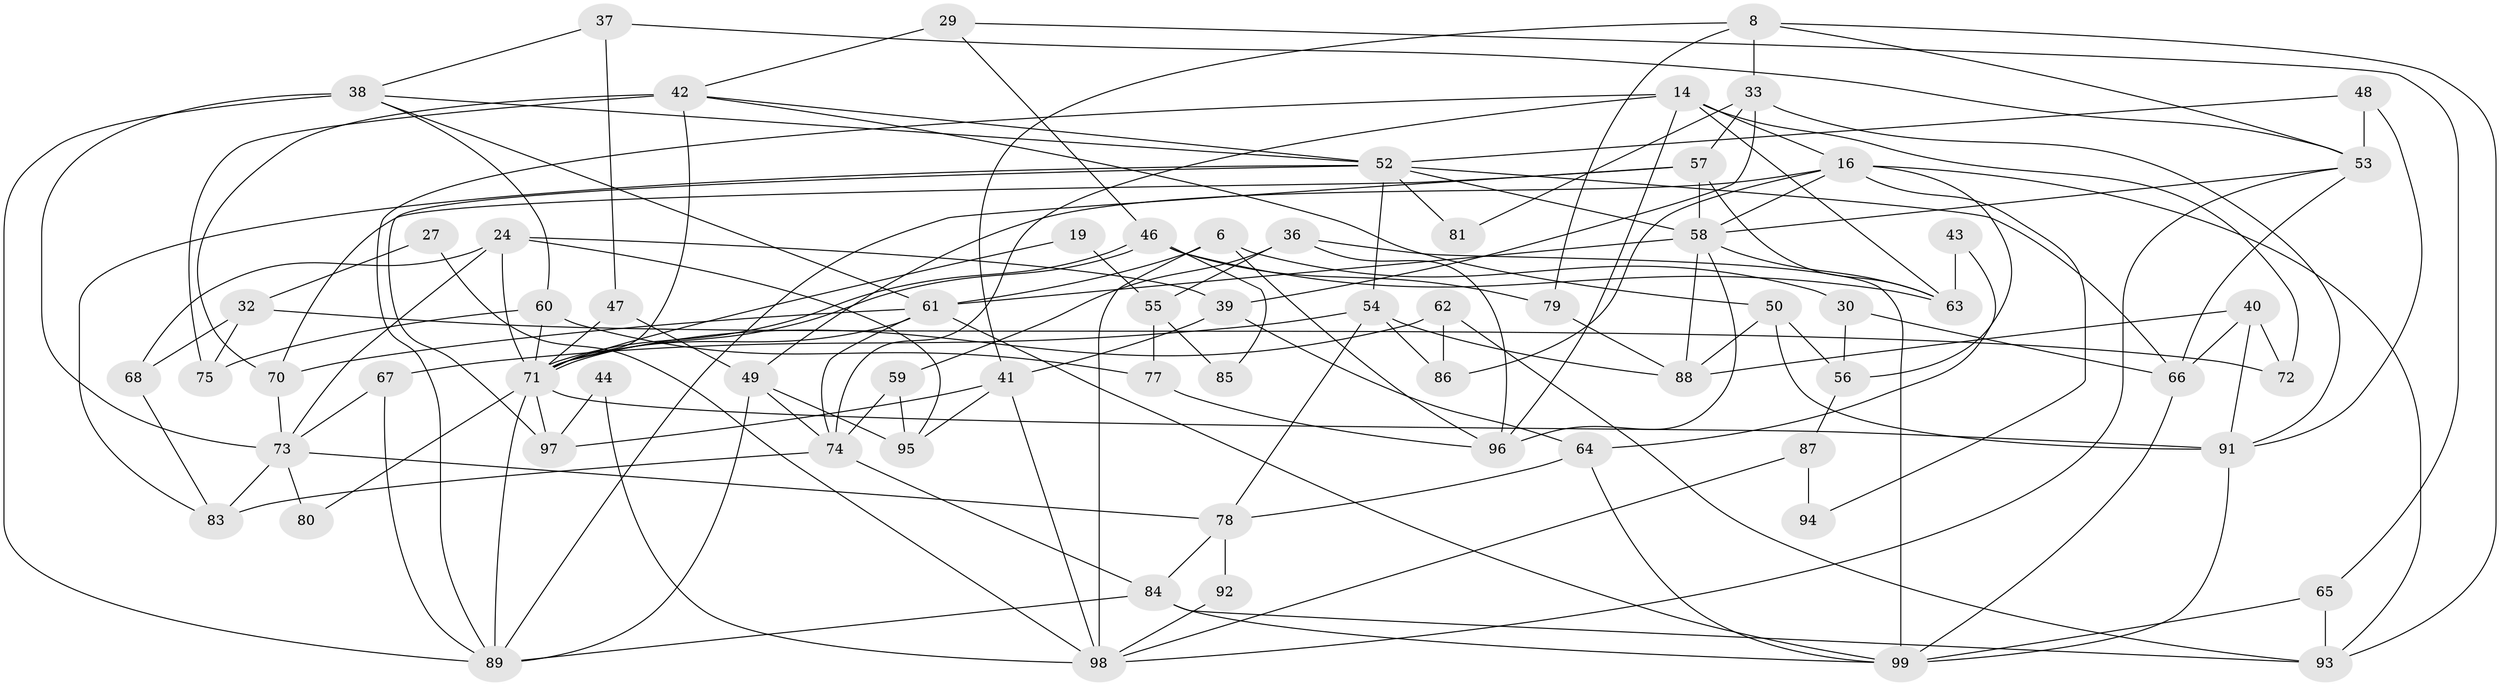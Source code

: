 // original degree distribution, {7: 0.030303030303030304, 4: 0.2222222222222222, 3: 0.23232323232323232, 2: 0.16161616161616163, 5: 0.2727272727272727, 6: 0.0707070707070707, 9: 0.010101010101010102}
// Generated by graph-tools (version 1.1) at 2025/53/03/04/25 21:53:17]
// undirected, 69 vertices, 153 edges
graph export_dot {
graph [start="1"]
  node [color=gray90,style=filled];
  6;
  8;
  14 [super="+13"];
  16 [super="+1"];
  19;
  24;
  27 [super="+4"];
  29;
  30;
  32;
  33 [super="+3"];
  36;
  37 [super="+28"];
  38 [super="+12"];
  39;
  40;
  41;
  42 [super="+31"];
  43;
  44;
  46;
  47;
  48;
  49;
  50;
  52 [super="+51+22"];
  53;
  54;
  55;
  56;
  57;
  58 [super="+25+34"];
  59;
  60;
  61 [super="+20"];
  62 [super="+5"];
  63 [super="+18"];
  64;
  65;
  66;
  67;
  68;
  70;
  71 [super="+9+15"];
  72 [super="+26"];
  73 [super="+11"];
  74 [super="+7"];
  75;
  77;
  78 [super="+23"];
  79 [super="+45"];
  80;
  81;
  83;
  84;
  85;
  86;
  87;
  88 [super="+82"];
  89 [super="+76"];
  91 [super="+10"];
  92;
  93;
  94;
  95 [super="+90"];
  96;
  97;
  98 [super="+69+35"];
  99 [super="+21"];
  6 -- 96;
  6 -- 30;
  6 -- 98 [weight=2];
  6 -- 61;
  8 -- 93;
  8 -- 79;
  8 -- 33;
  8 -- 41;
  8 -- 53;
  14 -- 74;
  14 -- 63;
  14 -- 72;
  14 -- 16 [weight=2];
  14 -- 96;
  14 -- 89;
  16 -- 56;
  16 -- 93;
  16 -- 49;
  16 -- 86;
  16 -- 94;
  16 -- 58;
  19 -- 71;
  19 -- 55;
  24 -- 71;
  24 -- 39;
  24 -- 68;
  24 -- 95;
  24 -- 73;
  27 -- 98 [weight=2];
  27 -- 32 [weight=2];
  29 -- 46;
  29 -- 65;
  29 -- 42;
  30 -- 56;
  30 -- 66;
  32 -- 75;
  32 -- 68;
  32 -- 72;
  33 -- 57;
  33 -- 81;
  33 -- 39;
  33 -- 91;
  36 -- 96;
  36 -- 55;
  36 -- 59;
  36 -- 99;
  37 -- 53;
  37 -- 38;
  37 -- 47;
  38 -- 73;
  38 -- 61;
  38 -- 52;
  38 -- 60;
  38 -- 89;
  39 -- 41;
  39 -- 64;
  40 -- 66;
  40 -- 72 [weight=2];
  40 -- 88;
  40 -- 91;
  41 -- 97;
  41 -- 95;
  41 -- 98;
  42 -- 70 [weight=2];
  42 -- 50;
  42 -- 71;
  42 -- 75;
  42 -- 52;
  43 -- 64;
  43 -- 63;
  44 -- 97;
  44 -- 98;
  46 -- 63;
  46 -- 71;
  46 -- 71;
  46 -- 79;
  46 -- 85;
  47 -- 49;
  47 -- 71;
  48 -- 53;
  48 -- 52;
  48 -- 91;
  49 -- 95;
  49 -- 74;
  49 -- 89;
  50 -- 56;
  50 -- 88 [weight=2];
  50 -- 91;
  52 -- 66;
  52 -- 83;
  52 -- 81;
  52 -- 97;
  52 -- 54;
  52 -- 58;
  53 -- 66;
  53 -- 58;
  53 -- 98;
  54 -- 67;
  54 -- 78;
  54 -- 86;
  54 -- 88;
  55 -- 77;
  55 -- 85;
  56 -- 87;
  57 -- 70;
  57 -- 63;
  57 -- 89;
  57 -- 58;
  58 -- 88;
  58 -- 61;
  58 -- 63;
  58 -- 96;
  59 -- 74 [weight=2];
  59 -- 95 [weight=2];
  60 -- 75;
  60 -- 77;
  60 -- 71;
  61 -- 74;
  61 -- 70;
  61 -- 71 [weight=2];
  61 -- 99;
  62 -- 93;
  62 -- 86;
  62 -- 71;
  64 -- 99;
  64 -- 78;
  65 -- 93;
  65 -- 99;
  66 -- 99;
  67 -- 73;
  67 -- 89;
  68 -- 83;
  70 -- 73 [weight=2];
  71 -- 80;
  71 -- 97;
  71 -- 89 [weight=2];
  71 -- 91;
  73 -- 83;
  73 -- 80;
  73 -- 78;
  74 -- 84;
  74 -- 83;
  77 -- 96;
  78 -- 84;
  78 -- 92;
  79 -- 88 [weight=2];
  84 -- 93;
  84 -- 99;
  84 -- 89;
  87 -- 94;
  87 -- 98;
  91 -- 99;
  92 -- 98 [weight=2];
}
